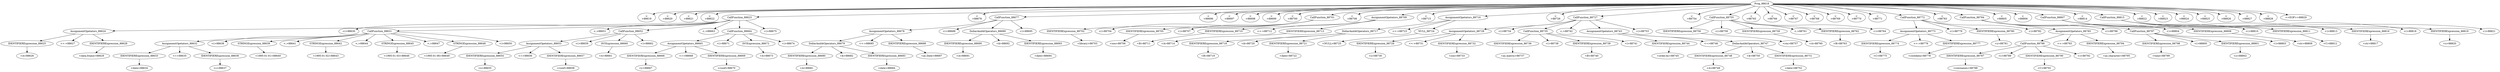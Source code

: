 digraph {

"Prog_88618"->"<
>88619";
"Prog_88618"->"<
>88620";
"Prog_88618"->"<
>88621";
"Prog_88618"->"<
>88622";
"Prog_88618"->"CallFunction_88623";
"CallFunction_88623"->"AssignmentOpetators_88624";
"AssignmentOpetators_88624"->"IDENTIFIERExpression_88625";
"IDENTIFIERExpression_88625"->"<A>88626";
"AssignmentOpetators_88624"->"<<->88627";
"AssignmentOpetators_88624"->"IDENTIFIERExpression_88628";
"IDENTIFIERExpression_88628"->"<data.frame>88629";
"CallFunction_88623"->"<(>88630";
"CallFunction_88623"->"CallFunction_88631";
"CallFunction_88631"->"AssignmentOpetators_88632";
"AssignmentOpetators_88632"->"IDENTIFIERExpression_88633";
"IDENTIFIERExpression_88633"->"<date>88634";
"AssignmentOpetators_88632"->"<=>88635";
"AssignmentOpetators_88632"->"IDENTIFIERExpression_88636";
"IDENTIFIERExpression_88636"->"<c>88637";
"CallFunction_88631"->"<(>88638";
"CallFunction_88631"->"STRINGExpression_88639";
"STRINGExpression_88639"->"<1995-01-01>88640";
"CallFunction_88631"->"<,>88641";
"CallFunction_88631"->"STRINGExpression_88642";
"STRINGExpression_88642"->"<1995-01-02>88643";
"CallFunction_88631"->"<,>88644";
"CallFunction_88631"->"STRINGExpression_88645";
"STRINGExpression_88645"->"<1995-01-03>88646";
"CallFunction_88631"->"<,>88647";
"CallFunction_88631"->"STRINGExpression_88648";
"STRINGExpression_88648"->"<1995-01-06>88649";
"CallFunction_88631"->"<)>88650";
"CallFunction_88623"->"<,>88651";
"CallFunction_88623"->"CallFunction_88652";
"CallFunction_88652"->"AssignmentOpetators_88653";
"AssignmentOpetators_88653"->"IDENTIFIERExpression_88654";
"IDENTIFIERExpression_88654"->"<x>88655";
"AssignmentOpetators_88653"->"<=>88656";
"AssignmentOpetators_88653"->"IDENTIFIERExpression_88657";
"IDENTIFIERExpression_88657"->"<runif>88658";
"CallFunction_88652"->"<(>88659";
"CallFunction_88652"->"INTExpression_88660";
"INTExpression_88660"->"<4>88661";
"CallFunction_88652"->"<)>88662";
"CallFunction_88623"->"<,>88663";
"CallFunction_88623"->"CallFunction_88664";
"CallFunction_88664"->"AssignmentOpetators_88665";
"AssignmentOpetators_88665"->"IDENTIFIERExpression_88666";
"IDENTIFIERExpression_88666"->"<y>88667";
"AssignmentOpetators_88665"->"<=>88668";
"AssignmentOpetators_88665"->"IDENTIFIERExpression_88669";
"IDENTIFIERExpression_88669"->"<runif>88670";
"CallFunction_88664"->"<(>88671";
"CallFunction_88664"->"INTExpression_88672";
"INTExpression_88672"->"<4>88673";
"CallFunction_88664"->"<)>88674";
"CallFunction_88623"->"<)>88675";
"Prog_88618"->"<
>88676";
"Prog_88618"->"CallFunction_88677";
"CallFunction_88677"->"AssignmentOpetators_88678";
"AssignmentOpetators_88678"->"DollarAndAtOperators_88679";
"DollarAndAtOperators_88679"->"IDENTIFIERExpression_88680";
"IDENTIFIERExpression_88680"->"<A>88681";
"DollarAndAtOperators_88679"->"<$>88682";
"DollarAndAtOperators_88679"->"IDENTIFIERExpression_88683";
"IDENTIFIERExpression_88683"->"<date>88684";
"AssignmentOpetators_88678"->"<<->88685";
"AssignmentOpetators_88678"->"IDENTIFIERExpression_88686";
"IDENTIFIERExpression_88686"->"<as.Date>88687";
"CallFunction_88677"->"<(>88688";
"CallFunction_88677"->"DollarAndAtOperators_88689";
"DollarAndAtOperators_88689"->"IDENTIFIERExpression_88690";
"IDENTIFIERExpression_88690"->"<A>88691";
"DollarAndAtOperators_88689"->"<$>88692";
"DollarAndAtOperators_88689"->"IDENTIFIERExpression_88693";
"IDENTIFIERExpression_88693"->"<date>88694";
"CallFunction_88677"->"<)>88695";
"Prog_88618"->"<
>88696";
"Prog_88618"->"<
>88697";
"Prog_88618"->"<
>88698";
"Prog_88618"->"<
>88699";
"Prog_88618"->"<
>88700";
"Prog_88618"->"CallFunction_88701";
"CallFunction_88701"->"IDENTIFIERExpression_88702";
"IDENTIFIERExpression_88702"->"<library>88703";
"CallFunction_88701"->"<(>88704";
"CallFunction_88701"->"IDENTIFIERExpression_88705";
"IDENTIFIERExpression_88705"->"<zoo>88706";
"CallFunction_88701"->"<)>88707";
"Prog_88618"->"<
>88708";
"Prog_88618"->"AssignmentOpetators_88709";
"AssignmentOpetators_88709"->"IDENTIFIERExpression_88710";
"IDENTIFIERExpression_88710"->"<B>88711";
"AssignmentOpetators_88709"->"<<->88712";
"AssignmentOpetators_88709"->"IDENTIFIERExpression_88713";
"IDENTIFIERExpression_88713"->"<A>88714";
"Prog_88618"->"<
>88715";
"Prog_88618"->"AssignmentOpetators_88716";
"AssignmentOpetators_88716"->"DollarAndAtOperators_88717";
"DollarAndAtOperators_88717"->"IDENTIFIERExpression_88718";
"IDENTIFIERExpression_88718"->"<B>88719";
"DollarAndAtOperators_88717"->"<$>88720";
"DollarAndAtOperators_88717"->"IDENTIFIERExpression_88721";
"IDENTIFIERExpression_88721"->"<date>88722";
"AssignmentOpetators_88716"->"<<->88723";
"AssignmentOpetators_88716"->"NULL_88724";
"NULL_88724"->"<NULL>88725";
"Prog_88618"->"<
>88726";
"Prog_88618"->"CallFunction_88727";
"CallFunction_88727"->"AssignmentOpetators_88728";
"AssignmentOpetators_88728"->"IDENTIFIERExpression_88729";
"IDENTIFIERExpression_88729"->"<z>88730";
"AssignmentOpetators_88728"->"<<->88731";
"AssignmentOpetators_88728"->"IDENTIFIERExpression_88732";
"IDENTIFIERExpression_88732"->"<zoo>88733";
"CallFunction_88727"->"<(>88734";
"CallFunction_88727"->"CallFunction_88735";
"CallFunction_88735"->"IDENTIFIERExpression_88736";
"IDENTIFIERExpression_88736"->"<as.matrix>88737";
"CallFunction_88735"->"<(>88738";
"CallFunction_88735"->"IDENTIFIERExpression_88739";
"IDENTIFIERExpression_88739"->"<B>88740";
"CallFunction_88735"->"<)>88741";
"CallFunction_88727"->"<,>88742";
"CallFunction_88727"->"AssignmentOpetators_88743";
"AssignmentOpetators_88743"->"IDENTIFIERExpression_88744";
"IDENTIFIERExpression_88744"->"<order.by>88745";
"AssignmentOpetators_88743"->"<=>88746";
"AssignmentOpetators_88743"->"DollarAndAtOperators_88747";
"DollarAndAtOperators_88747"->"IDENTIFIERExpression_88748";
"IDENTIFIERExpression_88748"->"<A>88749";
"DollarAndAtOperators_88747"->"<$>88750";
"DollarAndAtOperators_88747"->"IDENTIFIERExpression_88751";
"IDENTIFIERExpression_88751"->"<date>88752";
"CallFunction_88727"->"<)>88753";
"Prog_88618"->"<
>88754";
"Prog_88618"->"CallFunction_88755";
"CallFunction_88755"->"IDENTIFIERExpression_88756";
"IDENTIFIERExpression_88756"->"<rm>88757";
"CallFunction_88755"->"<(>88758";
"CallFunction_88755"->"IDENTIFIERExpression_88759";
"IDENTIFIERExpression_88759"->"<A>88760";
"CallFunction_88755"->"<,>88761";
"CallFunction_88755"->"IDENTIFIERExpression_88762";
"IDENTIFIERExpression_88762"->"<B>88763";
"CallFunction_88755"->"<)>88764";
"Prog_88618"->"<
>88765";
"Prog_88618"->"<
>88766";
"Prog_88618"->"<
>88767";
"Prog_88618"->"<
>88768";
"Prog_88618"->"<
>88769";
"Prog_88618"->"<
>88770";
"Prog_88618"->"<
>88771";
"Prog_88618"->"CallFunction_88772";
"CallFunction_88772"->"AssignmentOpetators_88773";
"AssignmentOpetators_88773"->"IDENTIFIERExpression_88774";
"IDENTIFIERExpression_88774"->"<C>88775";
"AssignmentOpetators_88773"->"<<->88776";
"AssignmentOpetators_88773"->"IDENTIFIERExpression_88777";
"IDENTIFIERExpression_88777"->"<coredata>88778";
"CallFunction_88772"->"<(>88779";
"CallFunction_88772"->"IDENTIFIERExpression_88780";
"IDENTIFIERExpression_88780"->"<z>88781";
"CallFunction_88772"->"<)>88782";
"Prog_88618"->"<
>88783";
"Prog_88618"->"CallFunction_88784";
"CallFunction_88784"->"AssignmentOpetators_88785";
"AssignmentOpetators_88785"->"CallFunction_88786";
"CallFunction_88786"->"IDENTIFIERExpression_88787";
"IDENTIFIERExpression_88787"->"<rownames>88788";
"CallFunction_88786"->"<(>88789";
"CallFunction_88786"->"IDENTIFIERExpression_88790";
"IDENTIFIERExpression_88790"->"<C>88791";
"CallFunction_88786"->"<)>88792";
"AssignmentOpetators_88785"->"<<->88793";
"AssignmentOpetators_88785"->"IDENTIFIERExpression_88794";
"IDENTIFIERExpression_88794"->"<as.character>88795";
"CallFunction_88784"->"<(>88796";
"CallFunction_88784"->"CallFunction_88797";
"CallFunction_88797"->"IDENTIFIERExpression_88798";
"IDENTIFIERExpression_88798"->"<time>88799";
"CallFunction_88797"->"<(>88800";
"CallFunction_88797"->"IDENTIFIERExpression_88801";
"IDENTIFIERExpression_88801"->"<z>88802";
"CallFunction_88797"->"<)>88803";
"CallFunction_88784"->"<)>88804";
"Prog_88618"->"<
>88805";
"Prog_88618"->"<
>88806";
"Prog_88618"->"CallFunction_88807";
"CallFunction_88807"->"IDENTIFIERExpression_88808";
"IDENTIFIERExpression_88808"->"<str>88809";
"CallFunction_88807"->"<(>88810";
"CallFunction_88807"->"IDENTIFIERExpression_88811";
"IDENTIFIERExpression_88811"->"<C>88812";
"CallFunction_88807"->"<)>88813";
"Prog_88618"->"<
>88814";
"Prog_88618"->"CallFunction_88815";
"CallFunction_88815"->"IDENTIFIERExpression_88816";
"IDENTIFIERExpression_88816"->"<str>88817";
"CallFunction_88815"->"<(>88818";
"CallFunction_88815"->"IDENTIFIERExpression_88819";
"IDENTIFIERExpression_88819"->"<z>88820";
"CallFunction_88815"->"<)>88821";
"Prog_88618"->"<
>88822";
"Prog_88618"->"<
>88823";
"Prog_88618"->"<
>88824";
"Prog_88618"->"<
>88825";
"Prog_88618"->"<
>88826";
"Prog_88618"->"<
>88827";
"Prog_88618"->"<
>88828";
"Prog_88618"->"<<EOF>>88829";
}
